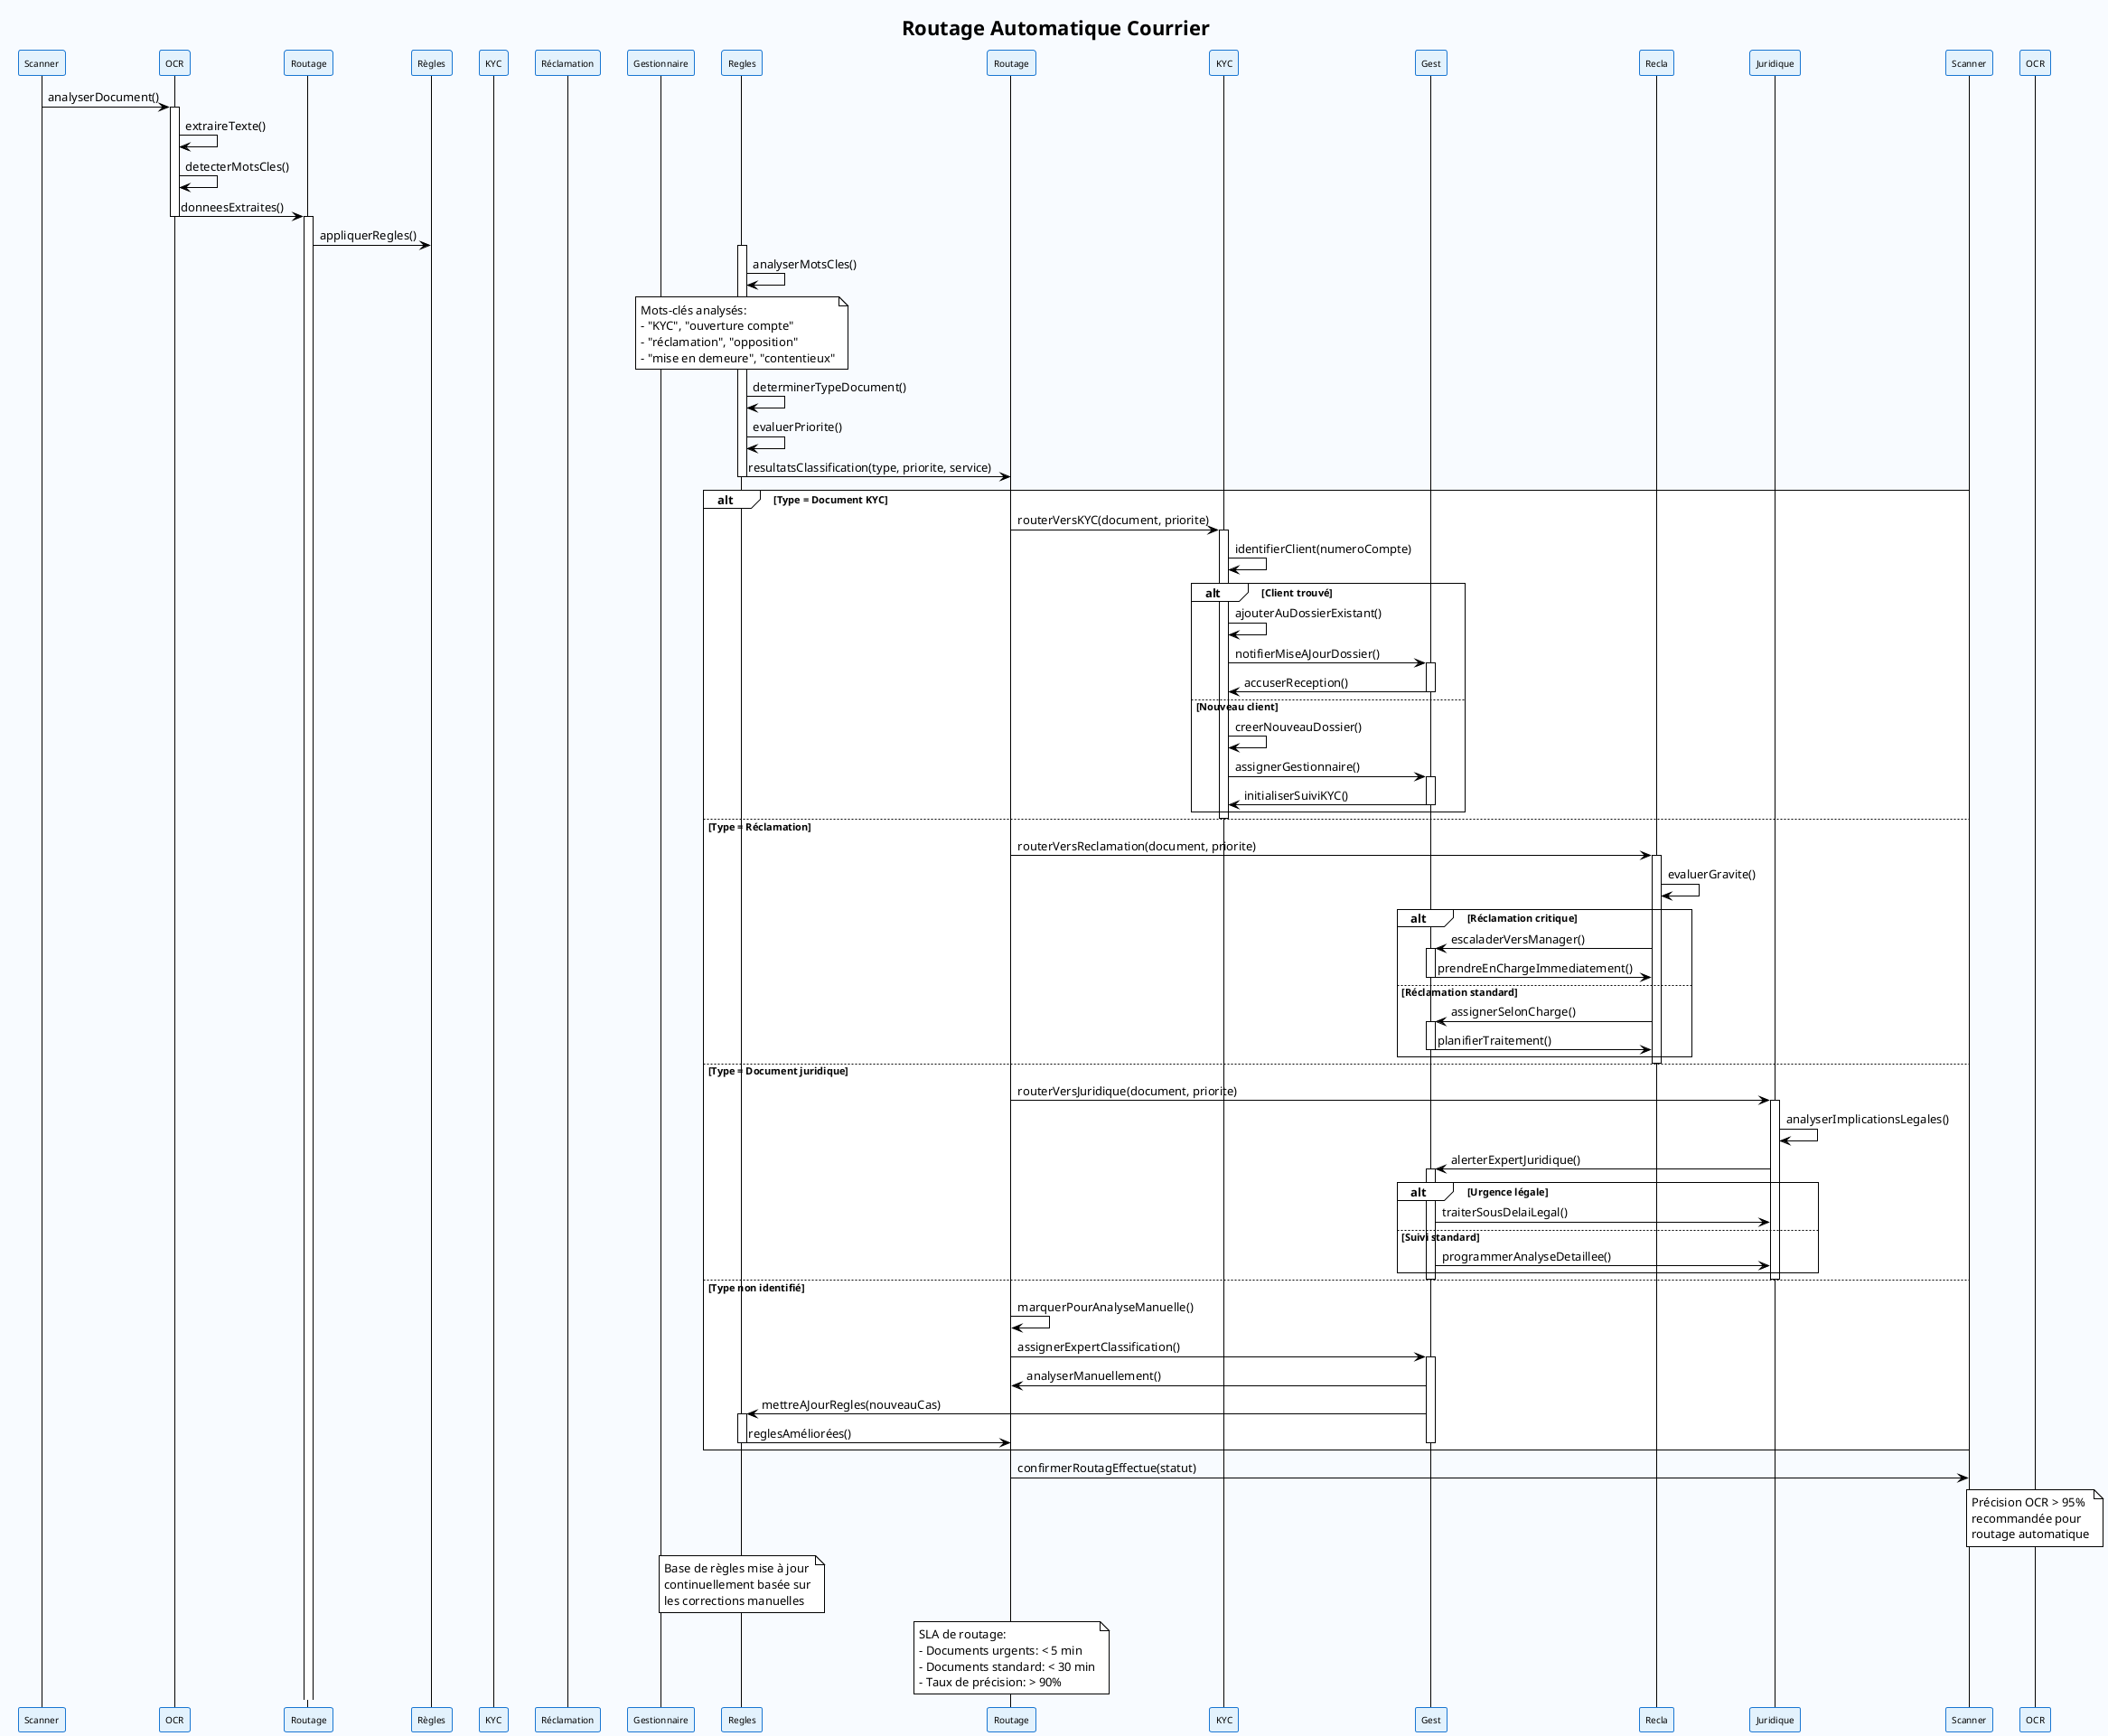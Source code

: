@startuml Sequence_RoutageAutomatique
!theme plain
skinparam backgroundColor #F8FBFF
skinparam participant {
    BackgroundColor #E3F2FD
    BorderColor #1976D2
    FontSize 10
}
skinparam note FontSize 8

title Routage Automatique Courrier

participant "Scanner" as S
participant "OCR" as O
participant "Routage" as R
participant "Règles" as RG
participant "KYC" as K
participant "Réclamation" as RC
participant "Gestionnaire" as G

S -> O: analyserDocument()
activate O

O -> O: extraireTexte()
O -> O: detecterMotsCles()

O -> R: donneesExtraites()
deactivate O
activate R

R -> RG: appliquerRegles()
activate Regles

Regles -> Regles: analyserMotsCles()
note over Regles: Mots-clés analysés:\n- "KYC", "ouverture compte"\n- "réclamation", "opposition"\n- "mise en demeure", "contentieux"

Regles -> Regles: determinerTypeDocument()
Regles -> Regles: evaluerPriorite()

Regles -> Routage: resultatsClassification(type, priorite, service)
deactivate Regles

alt Type = Document KYC
    Routage -> KYC: routerVersKYC(document, priorite)
    activate KYC
    
    KYC -> KYC: identifierClient(numeroCompte)
    
    alt Client trouvé
        KYC -> KYC: ajouterAuDossierExistant()
        KYC -> Gest: notifierMiseAJourDossier()
        activate Gest
        Gest -> KYC: accuserReception()
        deactivate Gest
        
    else Nouveau client
        KYC -> KYC: creerNouveauDossier()
        KYC -> Gest: assignerGestionnaire()
        activate Gest
        Gest -> KYC: initialiserSuiviKYC()
        deactivate Gest
    end
    
    deactivate KYC

else Type = Réclamation
    Routage -> Recla: routerVersReclamation(document, priorite)
    activate Recla
    
    Recla -> Recla: evaluerGravite()
    
    alt Réclamation critique
        Recla -> Gest: escaladerVersManager()
        activate Gest
        Gest -> Recla: prendreEnChargeImmediatement()
        deactivate Gest
        
    else Réclamation standard
        Recla -> Gest: assignerSelonCharge()
        activate Gest
        Gest -> Recla: planifierTraitement()
        deactivate Gest
    end
    
    deactivate Recla

else Type = Document juridique
    Routage -> Juridique: routerVersJuridique(document, priorite)
    activate Juridique
    
    Juridique -> Juridique: analyserImplicationsLegales()
    Juridique -> Gest: alerterExpertJuridique()
    activate Gest
    
    alt Urgence légale
        Gest -> Juridique: traiterSousDelaiLegal()
        
    else Suivi standard
        Gest -> Juridique: programmerAnalyseDetaillee()
    end
    
    deactivate Gest
    deactivate Juridique

else Type non identifié
    Routage -> Routage: marquerPourAnalyseManuelle()
    Routage -> Gest: assignerExpertClassification()
    activate Gest
    
    Gest -> Routage: analyserManuellement()
    Gest -> Regles: mettreAJourRegles(nouveauCas)
    activate Regles
    Regles -> Routage: reglesAméliorées()
    deactivate Regles
    
    deactivate Gest
end

Routage -> Scanner: confirmerRoutagEffectue(statut)
deactivate Routage

note over OCR: Précision OCR > 95%\nrecommandée pour\nroutage automatique

note over Regles: Base de règles mise à jour\ncontinuellement basée sur\nles corrections manuelles

note over Routage: SLA de routage:\n- Documents urgents: < 5 min\n- Documents standard: < 30 min\n- Taux de précision: > 90%

@enduml